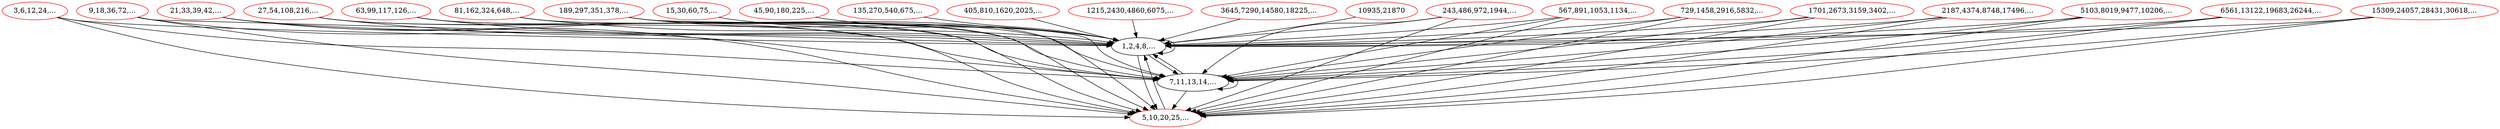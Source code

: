 digraph G {
0[label="1,2,4,8,...", color="black", bgcolor="lightgrey"];
1[label="3,6,12,24,...", color="red", bgcolor="red"];
2[label="5,10,20,25,...", color="red", bgcolor="red"];
3[label="7,11,13,14,...", color="black", bgcolor="lightgrey"];
4[label="9,18,36,72,...", color="red", bgcolor="red"];
5[label="15,30,60,75,...", color="red", bgcolor="red"];
6[label="21,33,39,42,...", color="red", bgcolor="red"];
7[label="27,54,108,216,...", color="red", bgcolor="red"];
8[label="45,90,180,225,...", color="red", bgcolor="red"];
9[label="63,99,117,126,...", color="red", bgcolor="red"];
10[label="81,162,324,648,...", color="red", bgcolor="red"];
11[label="135,270,540,675,...", color="red", bgcolor="red"];
12[label="189,297,351,378,...", color="red", bgcolor="red"];
13[label="243,486,972,1944,...", color="red", bgcolor="red"];
14[label="405,810,1620,2025,...", color="red", bgcolor="red"];
15[label="567,891,1053,1134,...", color="red", bgcolor="red"];
16[label="729,1458,2916,5832,...", color="red", bgcolor="red"];
17[label="1215,2430,4860,6075,...", color="red", bgcolor="red"];
18[label="1701,2673,3159,3402,...", color="red", bgcolor="red"];
19[label="2187,4374,8748,17496,...", color="red", bgcolor="red"];
20[label="3645,7290,14580,18225,...", color="red", bgcolor="red"];
21[label="5103,8019,9477,10206,...", color="red", bgcolor="red"];
22[label="6561,13122,19683,26244,...", color="red", bgcolor="red"];
23[label="10935,21870", color="red", bgcolor="red"];
24[label="15309,24057,28431,30618,...", color="red", bgcolor="red"];
0->0 ;
0->2 ;
0->3 ;
1->0 ;
1->2 ;
1->3 ;
2->0 ;
3->0 ;
3->2 ;
3->3 ;
4->0 ;
4->2 ;
4->3 ;
5->0 ;
6->0 ;
6->2 ;
6->3 ;
7->0 ;
7->2 ;
7->3 ;
8->0 ;
9->0 ;
9->2 ;
9->3 ;
10->0 ;
10->2 ;
10->3 ;
11->0 ;
12->0 ;
12->2 ;
12->3 ;
13->0 ;
13->2 ;
13->3 ;
14->0 ;
15->0 ;
15->2 ;
15->3 ;
16->0 ;
16->2 ;
16->3 ;
17->0 ;
18->0 ;
18->2 ;
18->3 ;
19->0 ;
19->2 ;
19->3 ;
20->0 ;
21->0 ;
21->2 ;
21->3 ;
22->0 ;
22->2 ;
22->3 ;
23->0 ;
24->0 ;
24->2 ;
24->3 ;
}
